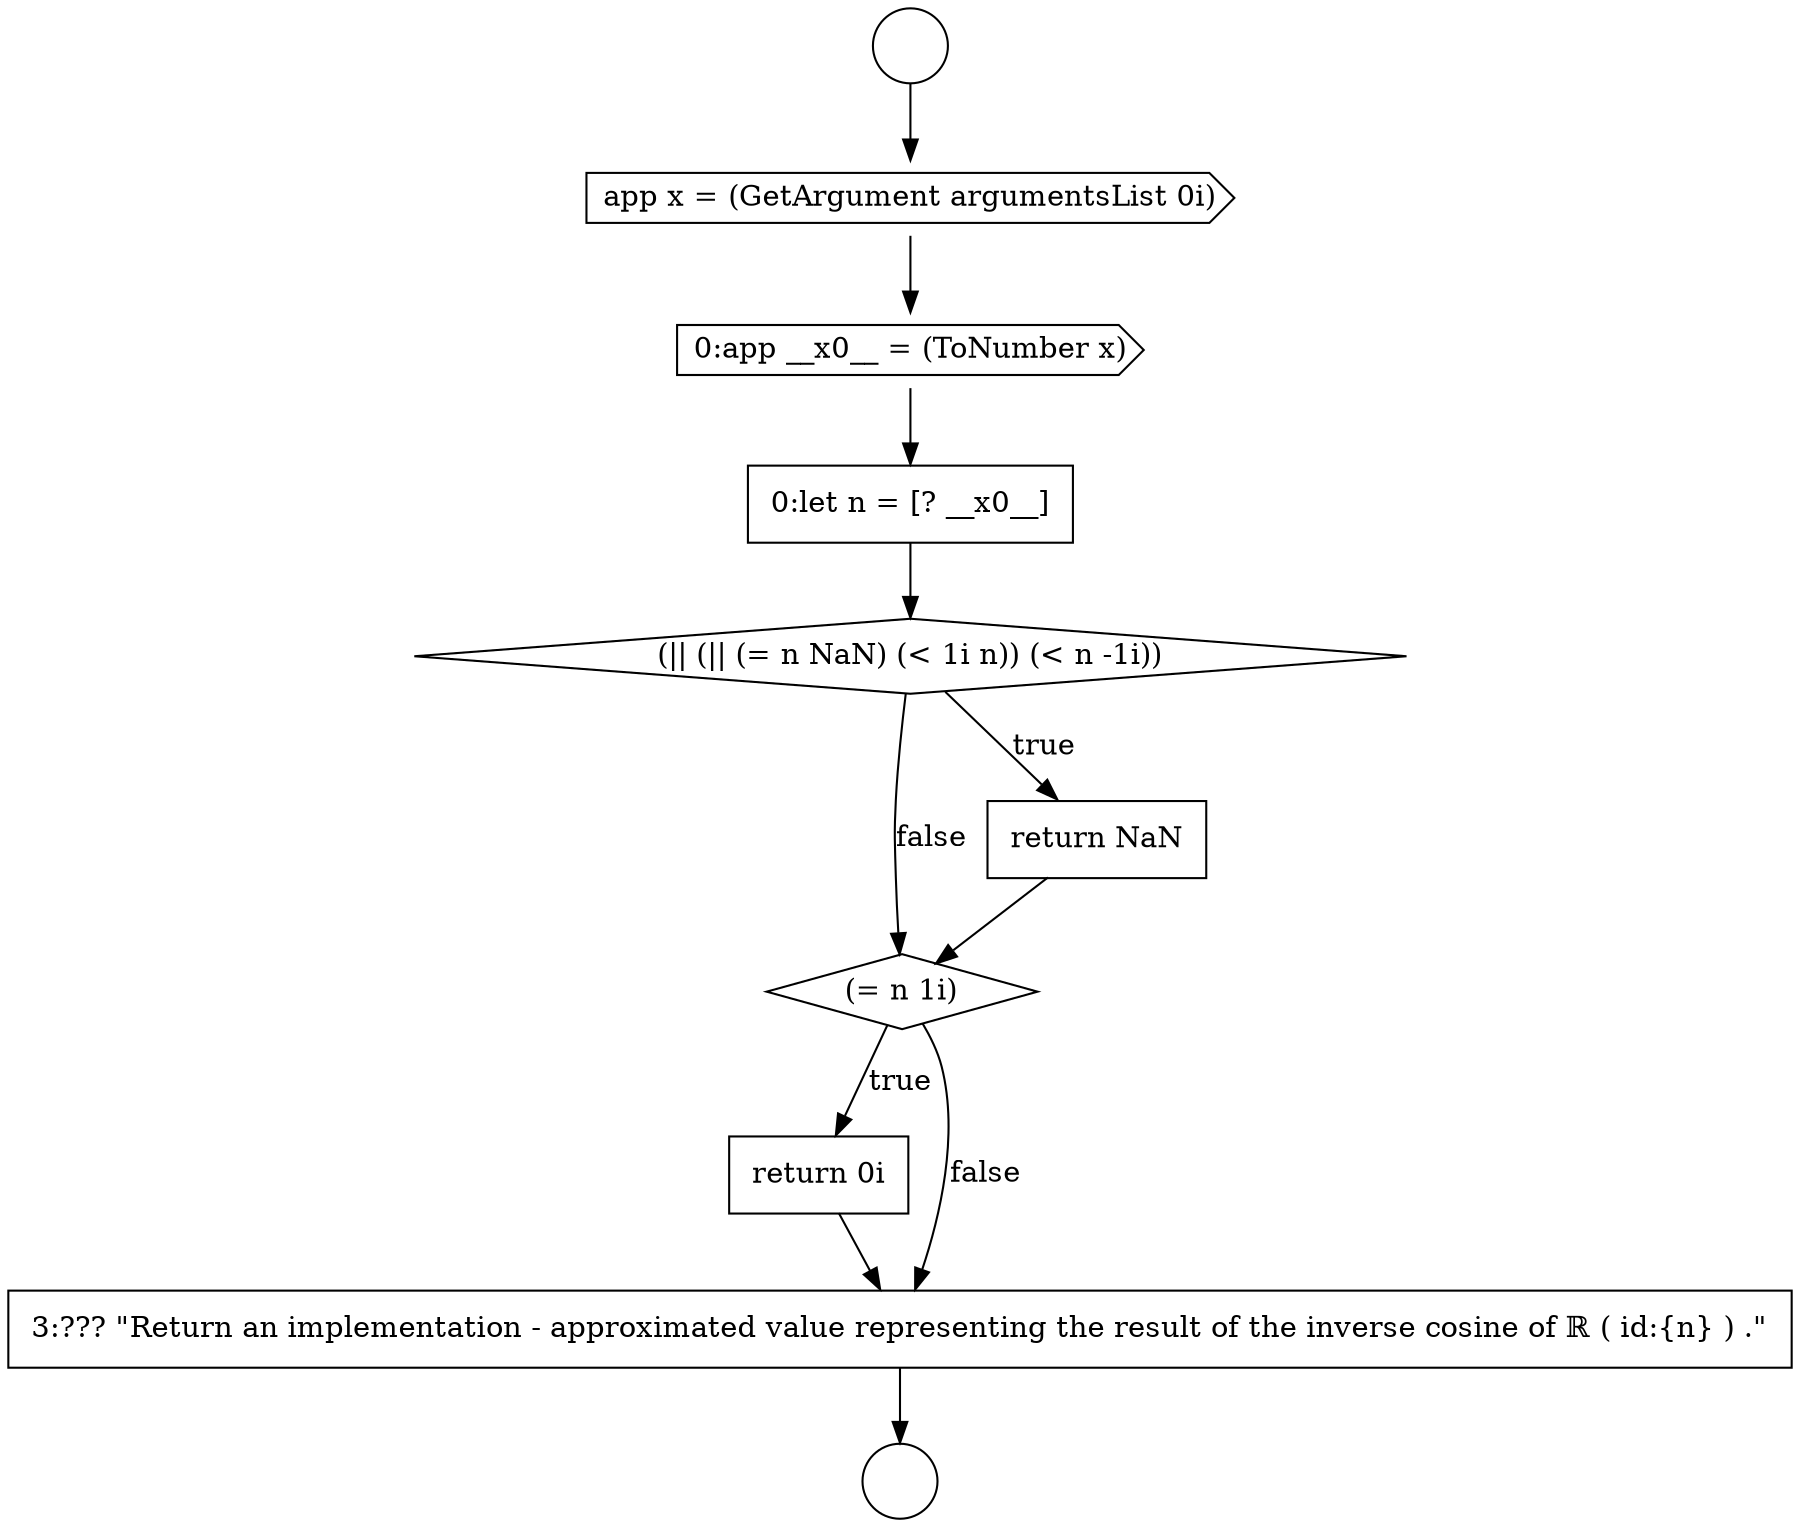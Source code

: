 digraph {
  node13088 [shape=circle label=" " color="black" fillcolor="white" style=filled]
  node13095 [shape=none, margin=0, label=<<font color="black">
    <table border="0" cellborder="1" cellspacing="0" cellpadding="10">
      <tr><td align="left">return 0i</td></tr>
    </table>
  </font>> color="black" fillcolor="white" style=filled]
  node13091 [shape=none, margin=0, label=<<font color="black">
    <table border="0" cellborder="1" cellspacing="0" cellpadding="10">
      <tr><td align="left">0:let n = [? __x0__]</td></tr>
    </table>
  </font>> color="black" fillcolor="white" style=filled]
  node13094 [shape=diamond, label=<<font color="black">(= n 1i)</font>> color="black" fillcolor="white" style=filled]
  node13090 [shape=cds, label=<<font color="black">0:app __x0__ = (ToNumber x)</font>> color="black" fillcolor="white" style=filled]
  node13093 [shape=none, margin=0, label=<<font color="black">
    <table border="0" cellborder="1" cellspacing="0" cellpadding="10">
      <tr><td align="left">return NaN</td></tr>
    </table>
  </font>> color="black" fillcolor="white" style=filled]
  node13089 [shape=cds, label=<<font color="black">app x = (GetArgument argumentsList 0i)</font>> color="black" fillcolor="white" style=filled]
  node13087 [shape=circle label=" " color="black" fillcolor="white" style=filled]
  node13096 [shape=none, margin=0, label=<<font color="black">
    <table border="0" cellborder="1" cellspacing="0" cellpadding="10">
      <tr><td align="left">3:??? &quot;Return an implementation - approximated value representing the result of the inverse cosine of ℝ ( id:{n} ) .&quot;</td></tr>
    </table>
  </font>> color="black" fillcolor="white" style=filled]
  node13092 [shape=diamond, label=<<font color="black">(|| (|| (= n NaN) (&lt; 1i n)) (&lt; n -1i))</font>> color="black" fillcolor="white" style=filled]
  node13094 -> node13095 [label=<<font color="black">true</font>> color="black"]
  node13094 -> node13096 [label=<<font color="black">false</font>> color="black"]
  node13095 -> node13096 [ color="black"]
  node13093 -> node13094 [ color="black"]
  node13096 -> node13088 [ color="black"]
  node13087 -> node13089 [ color="black"]
  node13089 -> node13090 [ color="black"]
  node13092 -> node13093 [label=<<font color="black">true</font>> color="black"]
  node13092 -> node13094 [label=<<font color="black">false</font>> color="black"]
  node13090 -> node13091 [ color="black"]
  node13091 -> node13092 [ color="black"]
}
